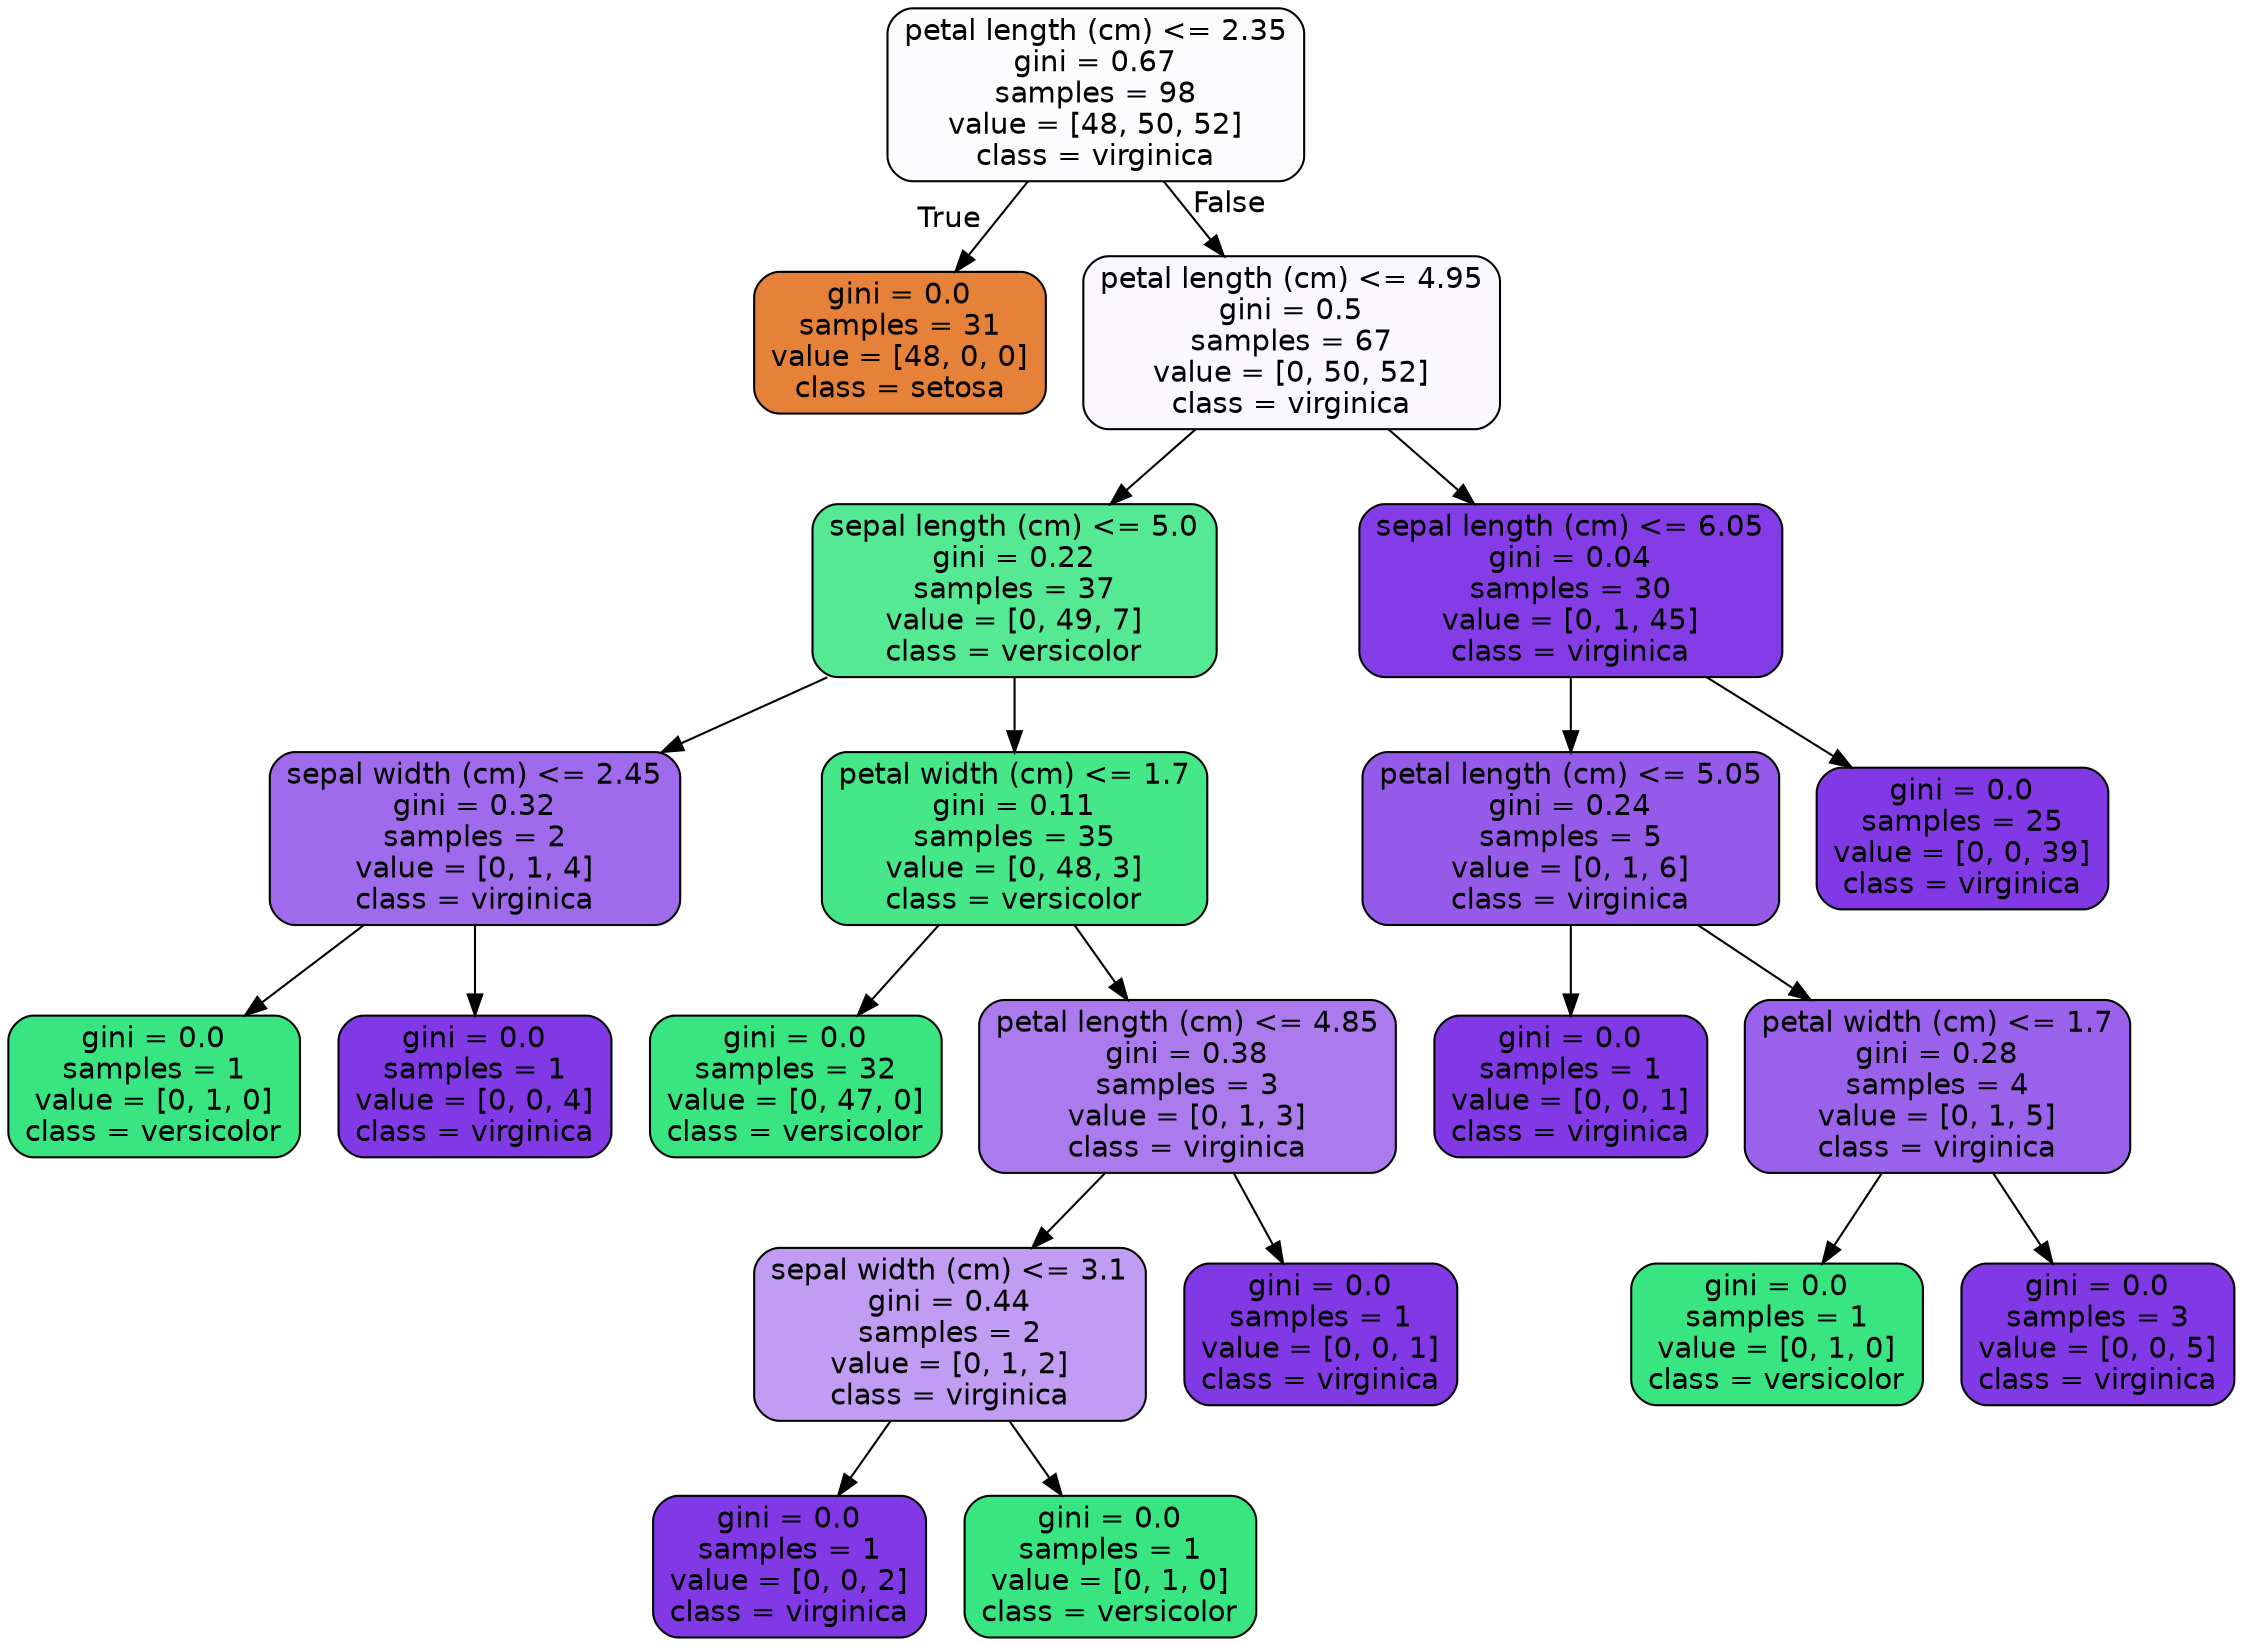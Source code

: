 digraph Tree {
node [shape=box, style="filled, rounded", color="black", fontname=helvetica] ;
edge [fontname=helvetica] ;
0 [label="petal length (cm) <= 2.35\ngini = 0.67\nsamples = 98\nvalue = [48, 50, 52]\nclass = virginica", fillcolor="#fcfbfe"] ;
1 [label="gini = 0.0\nsamples = 31\nvalue = [48, 0, 0]\nclass = setosa", fillcolor="#e58139"] ;
0 -> 1 [labeldistance=2.5, labelangle=45, headlabel="True"] ;
2 [label="petal length (cm) <= 4.95\ngini = 0.5\nsamples = 67\nvalue = [0, 50, 52]\nclass = virginica", fillcolor="#faf7fe"] ;
0 -> 2 [labeldistance=2.5, labelangle=-45, headlabel="False"] ;
3 [label="sepal length (cm) <= 5.0\ngini = 0.22\nsamples = 37\nvalue = [0, 49, 7]\nclass = versicolor", fillcolor="#55e993"] ;
2 -> 3 ;
4 [label="sepal width (cm) <= 2.45\ngini = 0.32\nsamples = 2\nvalue = [0, 1, 4]\nclass = virginica", fillcolor="#a06aec"] ;
3 -> 4 ;
5 [label="gini = 0.0\nsamples = 1\nvalue = [0, 1, 0]\nclass = versicolor", fillcolor="#39e581"] ;
4 -> 5 ;
6 [label="gini = 0.0\nsamples = 1\nvalue = [0, 0, 4]\nclass = virginica", fillcolor="#8139e5"] ;
4 -> 6 ;
7 [label="petal width (cm) <= 1.7\ngini = 0.11\nsamples = 35\nvalue = [0, 48, 3]\nclass = versicolor", fillcolor="#45e789"] ;
3 -> 7 ;
8 [label="gini = 0.0\nsamples = 32\nvalue = [0, 47, 0]\nclass = versicolor", fillcolor="#39e581"] ;
7 -> 8 ;
9 [label="petal length (cm) <= 4.85\ngini = 0.38\nsamples = 3\nvalue = [0, 1, 3]\nclass = virginica", fillcolor="#ab7bee"] ;
7 -> 9 ;
10 [label="sepal width (cm) <= 3.1\ngini = 0.44\nsamples = 2\nvalue = [0, 1, 2]\nclass = virginica", fillcolor="#c09cf2"] ;
9 -> 10 ;
11 [label="gini = 0.0\nsamples = 1\nvalue = [0, 0, 2]\nclass = virginica", fillcolor="#8139e5"] ;
10 -> 11 ;
12 [label="gini = 0.0\nsamples = 1\nvalue = [0, 1, 0]\nclass = versicolor", fillcolor="#39e581"] ;
10 -> 12 ;
13 [label="gini = 0.0\nsamples = 1\nvalue = [0, 0, 1]\nclass = virginica", fillcolor="#8139e5"] ;
9 -> 13 ;
14 [label="sepal length (cm) <= 6.05\ngini = 0.04\nsamples = 30\nvalue = [0, 1, 45]\nclass = virginica", fillcolor="#843de6"] ;
2 -> 14 ;
15 [label="petal length (cm) <= 5.05\ngini = 0.24\nsamples = 5\nvalue = [0, 1, 6]\nclass = virginica", fillcolor="#965ae9"] ;
14 -> 15 ;
16 [label="gini = 0.0\nsamples = 1\nvalue = [0, 0, 1]\nclass = virginica", fillcolor="#8139e5"] ;
15 -> 16 ;
17 [label="petal width (cm) <= 1.7\ngini = 0.28\nsamples = 4\nvalue = [0, 1, 5]\nclass = virginica", fillcolor="#9a61ea"] ;
15 -> 17 ;
18 [label="gini = 0.0\nsamples = 1\nvalue = [0, 1, 0]\nclass = versicolor", fillcolor="#39e581"] ;
17 -> 18 ;
19 [label="gini = 0.0\nsamples = 3\nvalue = [0, 0, 5]\nclass = virginica", fillcolor="#8139e5"] ;
17 -> 19 ;
20 [label="gini = 0.0\nsamples = 25\nvalue = [0, 0, 39]\nclass = virginica", fillcolor="#8139e5"] ;
14 -> 20 ;
}